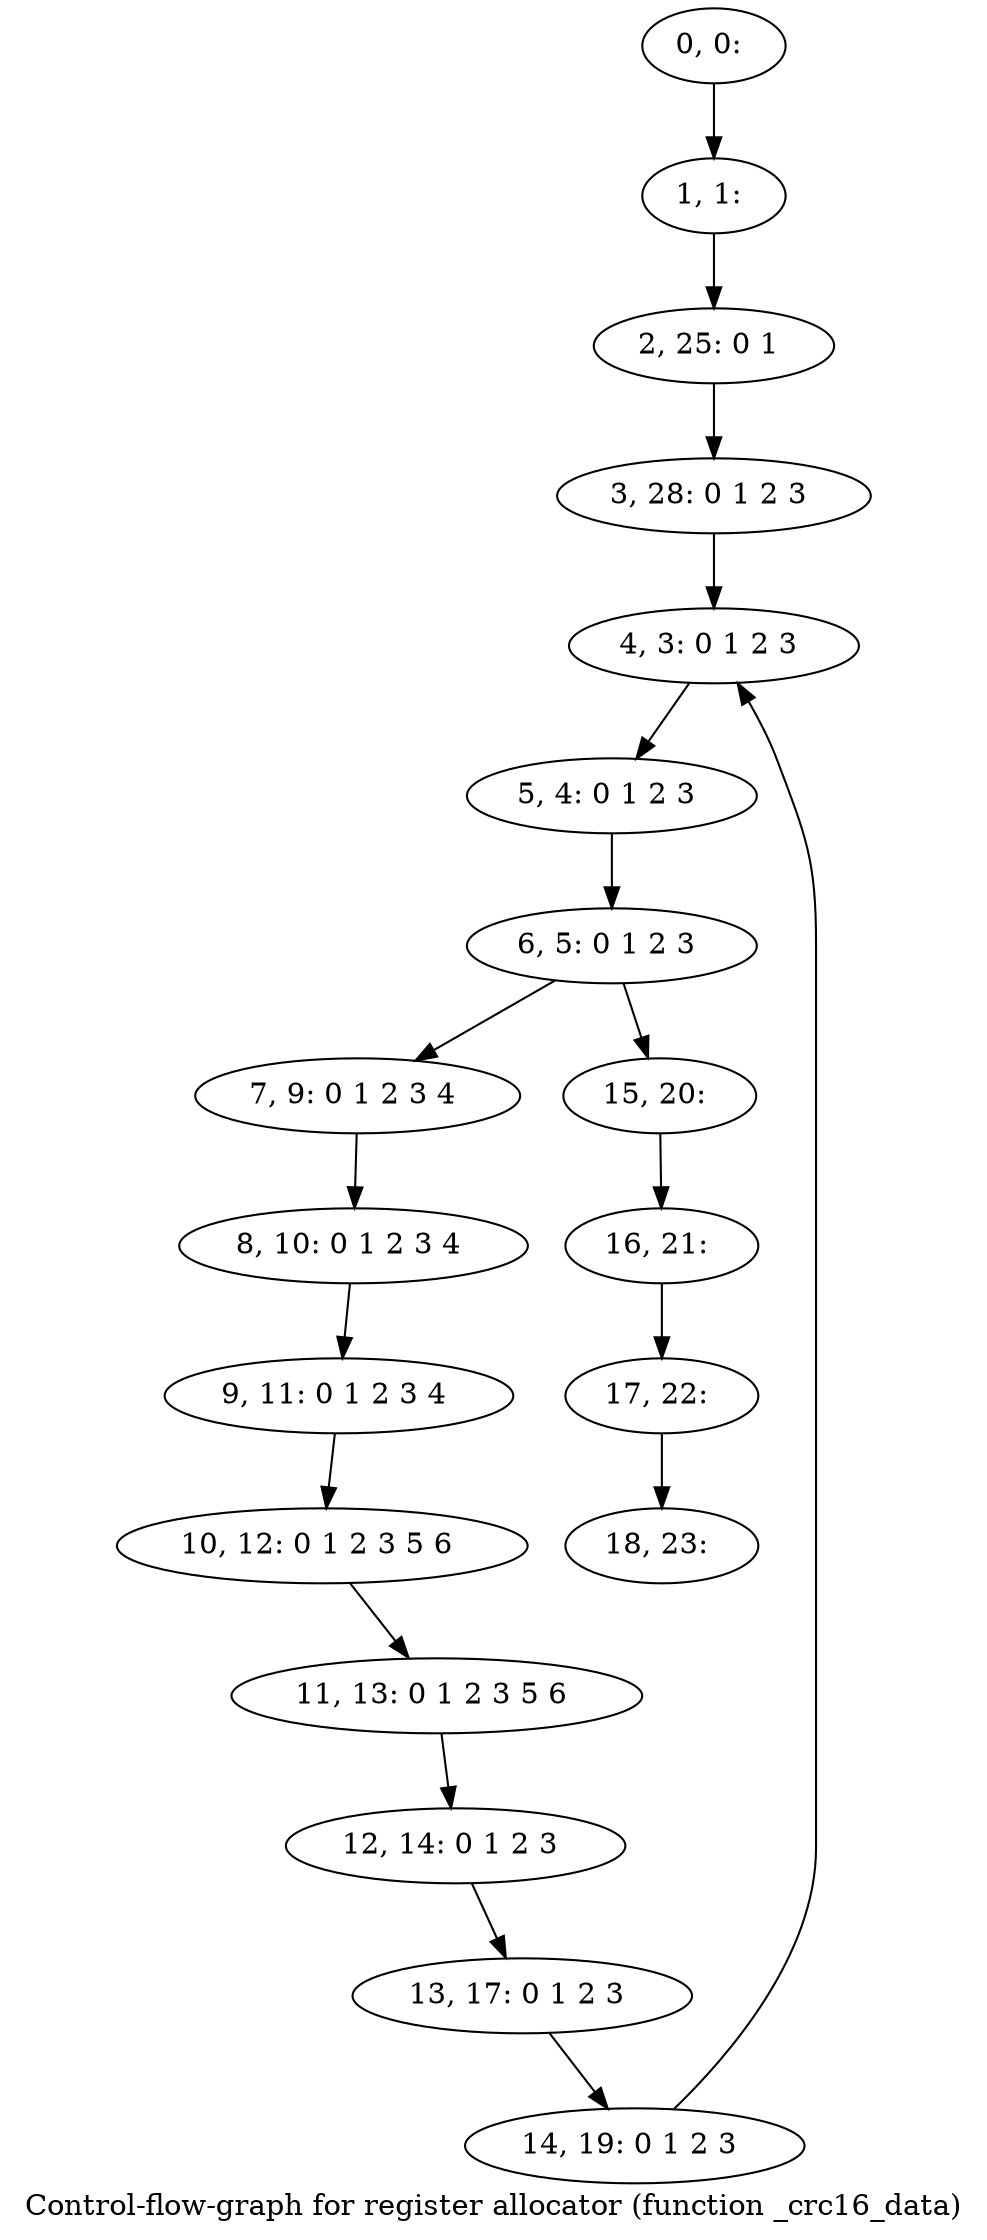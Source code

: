 digraph G {
graph [label="Control-flow-graph for register allocator (function _crc16_data)"]
0[label="0, 0: "];
1[label="1, 1: "];
2[label="2, 25: 0 1 "];
3[label="3, 28: 0 1 2 3 "];
4[label="4, 3: 0 1 2 3 "];
5[label="5, 4: 0 1 2 3 "];
6[label="6, 5: 0 1 2 3 "];
7[label="7, 9: 0 1 2 3 4 "];
8[label="8, 10: 0 1 2 3 4 "];
9[label="9, 11: 0 1 2 3 4 "];
10[label="10, 12: 0 1 2 3 5 6 "];
11[label="11, 13: 0 1 2 3 5 6 "];
12[label="12, 14: 0 1 2 3 "];
13[label="13, 17: 0 1 2 3 "];
14[label="14, 19: 0 1 2 3 "];
15[label="15, 20: "];
16[label="16, 21: "];
17[label="17, 22: "];
18[label="18, 23: "];
0->1 ;
1->2 ;
2->3 ;
3->4 ;
4->5 ;
5->6 ;
6->7 ;
6->15 ;
7->8 ;
8->9 ;
9->10 ;
10->11 ;
11->12 ;
12->13 ;
13->14 ;
14->4 ;
15->16 ;
16->17 ;
17->18 ;
}
